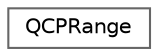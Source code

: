 digraph "Graphical Class Hierarchy"
{
 // LATEX_PDF_SIZE
  bgcolor="transparent";
  edge [fontname=Helvetica,fontsize=10,labelfontname=Helvetica,labelfontsize=10];
  node [fontname=Helvetica,fontsize=10,shape=box,height=0.2,width=0.4];
  rankdir="LR";
  Node0 [id="Node000000",label="QCPRange",height=0.2,width=0.4,color="grey40", fillcolor="white", style="filled",URL="$dc/d2c/classQCPRange.html",tooltip=" "];
}
